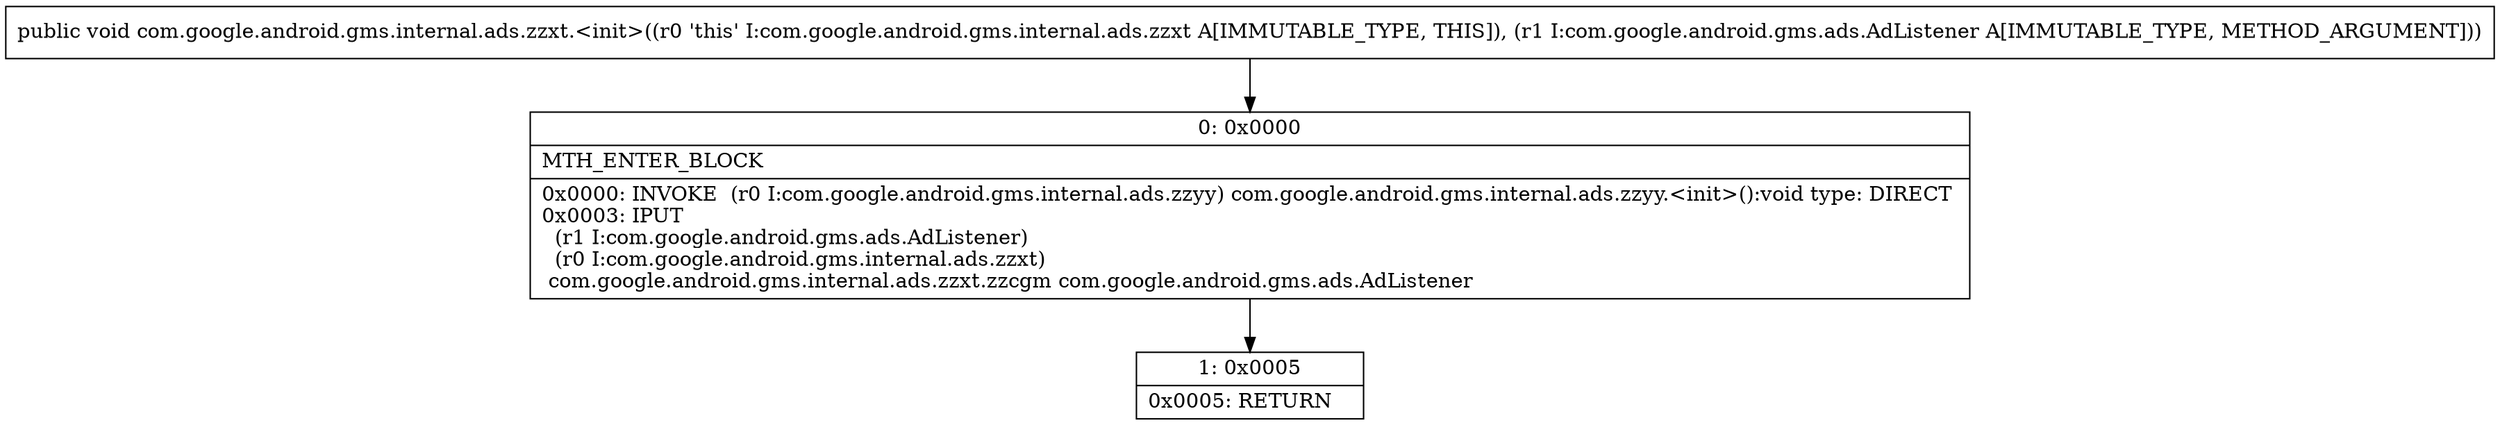 digraph "CFG forcom.google.android.gms.internal.ads.zzxt.\<init\>(Lcom\/google\/android\/gms\/ads\/AdListener;)V" {
Node_0 [shape=record,label="{0\:\ 0x0000|MTH_ENTER_BLOCK\l|0x0000: INVOKE  (r0 I:com.google.android.gms.internal.ads.zzyy) com.google.android.gms.internal.ads.zzyy.\<init\>():void type: DIRECT \l0x0003: IPUT  \l  (r1 I:com.google.android.gms.ads.AdListener)\l  (r0 I:com.google.android.gms.internal.ads.zzxt)\l com.google.android.gms.internal.ads.zzxt.zzcgm com.google.android.gms.ads.AdListener \l}"];
Node_1 [shape=record,label="{1\:\ 0x0005|0x0005: RETURN   \l}"];
MethodNode[shape=record,label="{public void com.google.android.gms.internal.ads.zzxt.\<init\>((r0 'this' I:com.google.android.gms.internal.ads.zzxt A[IMMUTABLE_TYPE, THIS]), (r1 I:com.google.android.gms.ads.AdListener A[IMMUTABLE_TYPE, METHOD_ARGUMENT])) }"];
MethodNode -> Node_0;
Node_0 -> Node_1;
}

